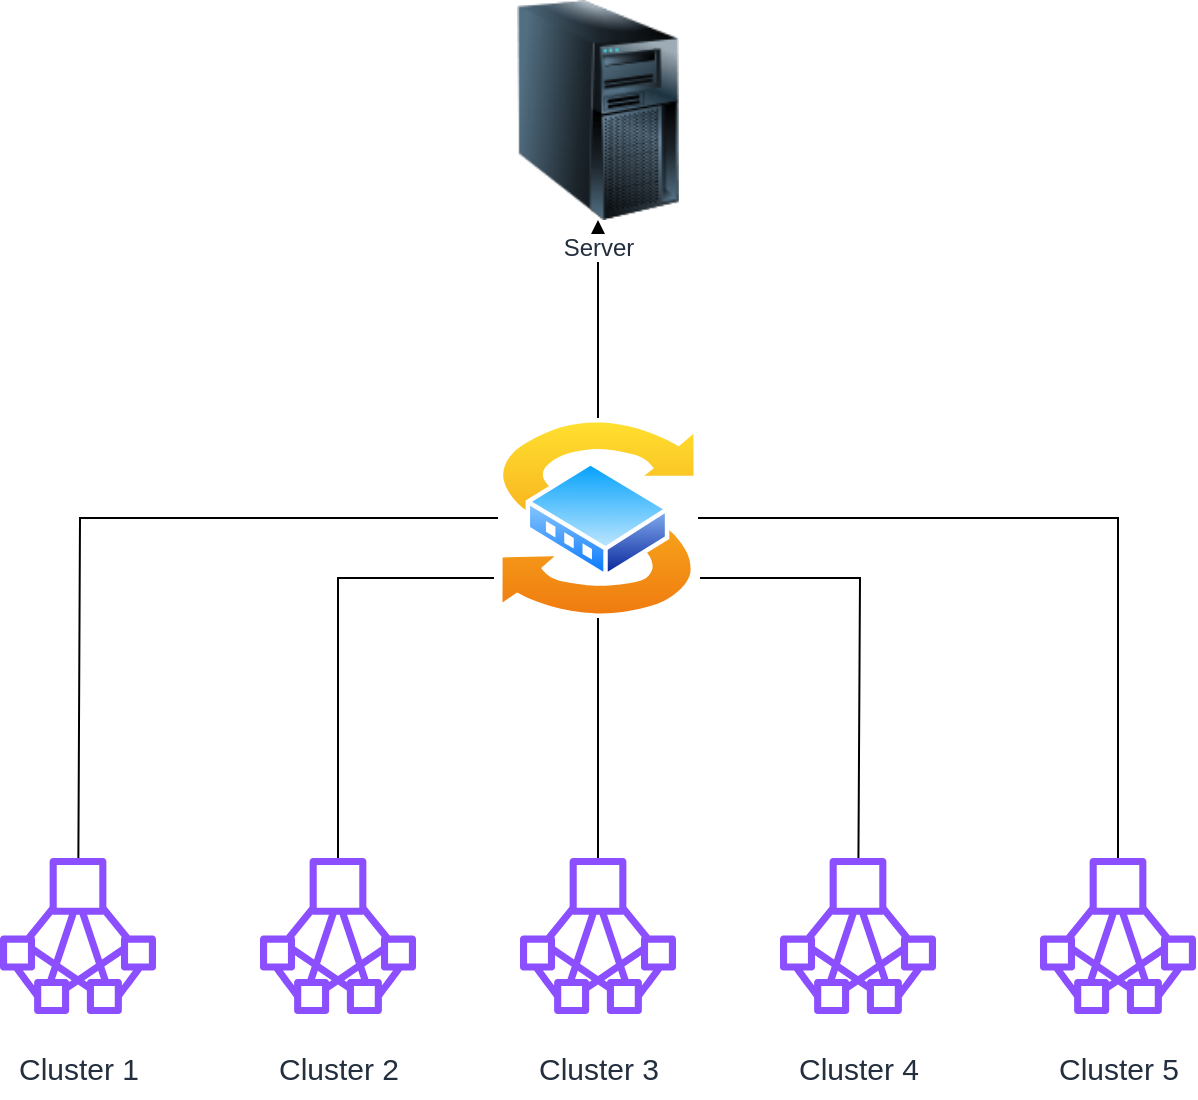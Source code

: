 <mxfile version="24.7.1" type="github">
  <diagram name="Page-1" id="ao76j8nkj1WoT5dR5dqp">
    <mxGraphModel dx="2586" dy="1471" grid="1" gridSize="10" guides="1" tooltips="1" connect="1" arrows="1" fold="1" page="1" pageScale="1" pageWidth="850" pageHeight="1100" math="0" shadow="0">
      <root>
        <mxCell id="0" />
        <mxCell id="1" parent="0" />
        <mxCell id="gMC6XTKCTnQqCuzbTR2l-17" style="rounded=0;orthogonalLoop=1;jettySize=auto;html=1;fontFamily=Helvetica;fontSize=12;fontColor=#232F3E;fontStyle=0;strokeColor=default;endArrow=none;endFill=0;" edge="1" parent="1" source="gMC6XTKCTnQqCuzbTR2l-2" target="gMC6XTKCTnQqCuzbTR2l-16">
          <mxGeometry relative="1" as="geometry">
            <Array as="points">
              <mxPoint x="140" y="320" />
            </Array>
          </mxGeometry>
        </mxCell>
        <mxCell id="gMC6XTKCTnQqCuzbTR2l-2" value="" style="sketch=0;outlineConnect=0;fontColor=#232F3E;gradientColor=none;fillColor=#8C4FFF;strokeColor=none;dashed=0;verticalLabelPosition=bottom;verticalAlign=top;align=center;html=1;fontSize=12;fontStyle=0;aspect=fixed;pointerEvents=1;shape=mxgraph.aws4.cluster;rotation=90;" vertex="1" parent="1">
          <mxGeometry x="100" y="490" width="78" height="78" as="geometry" />
        </mxCell>
        <mxCell id="gMC6XTKCTnQqCuzbTR2l-22" style="edgeStyle=orthogonalEdgeStyle;rounded=0;orthogonalLoop=1;jettySize=auto;html=1;fontFamily=Helvetica;fontSize=12;fontColor=#232F3E;fontStyle=0;endArrow=none;endFill=0;entryX=-0.02;entryY=0.8;entryDx=0;entryDy=0;entryPerimeter=0;" edge="1" parent="1" source="gMC6XTKCTnQqCuzbTR2l-3" target="gMC6XTKCTnQqCuzbTR2l-16">
          <mxGeometry relative="1" as="geometry">
            <mxPoint x="340" y="360" as="targetPoint" />
            <Array as="points">
              <mxPoint x="269" y="350" />
            </Array>
          </mxGeometry>
        </mxCell>
        <mxCell id="gMC6XTKCTnQqCuzbTR2l-3" value="" style="sketch=0;outlineConnect=0;fontColor=#232F3E;gradientColor=none;fillColor=#8C4FFF;strokeColor=none;dashed=0;verticalLabelPosition=bottom;verticalAlign=top;align=center;html=1;fontSize=12;fontStyle=0;aspect=fixed;pointerEvents=1;shape=mxgraph.aws4.cluster;rotation=90;" vertex="1" parent="1">
          <mxGeometry x="230" y="490" width="78" height="78" as="geometry" />
        </mxCell>
        <mxCell id="gMC6XTKCTnQqCuzbTR2l-19" style="edgeStyle=orthogonalEdgeStyle;rounded=0;orthogonalLoop=1;jettySize=auto;html=1;entryX=0.5;entryY=1;entryDx=0;entryDy=0;fontFamily=Helvetica;fontSize=12;fontColor=#232F3E;fontStyle=0;endArrow=none;endFill=0;" edge="1" parent="1" source="gMC6XTKCTnQqCuzbTR2l-4" target="gMC6XTKCTnQqCuzbTR2l-16">
          <mxGeometry relative="1" as="geometry" />
        </mxCell>
        <mxCell id="gMC6XTKCTnQqCuzbTR2l-4" value="" style="sketch=0;outlineConnect=0;fontColor=#232F3E;gradientColor=none;fillColor=#8C4FFF;strokeColor=none;dashed=0;verticalLabelPosition=bottom;verticalAlign=top;align=center;html=1;fontSize=12;fontStyle=0;aspect=fixed;pointerEvents=1;shape=mxgraph.aws4.cluster;rotation=90;" vertex="1" parent="1">
          <mxGeometry x="360" y="490" width="78" height="78" as="geometry" />
        </mxCell>
        <mxCell id="gMC6XTKCTnQqCuzbTR2l-5" value="" style="sketch=0;outlineConnect=0;fontColor=#232F3E;gradientColor=none;fillColor=#8C4FFF;strokeColor=none;dashed=0;verticalLabelPosition=bottom;verticalAlign=top;align=center;html=1;fontSize=12;fontStyle=0;aspect=fixed;pointerEvents=1;shape=mxgraph.aws4.cluster;rotation=90;" vertex="1" parent="1">
          <mxGeometry x="490" y="490" width="78" height="78" as="geometry" />
        </mxCell>
        <mxCell id="gMC6XTKCTnQqCuzbTR2l-21" style="edgeStyle=orthogonalEdgeStyle;rounded=0;orthogonalLoop=1;jettySize=auto;html=1;entryX=1;entryY=0.5;entryDx=0;entryDy=0;fontFamily=Helvetica;fontSize=12;fontColor=#232F3E;fontStyle=0;endArrow=none;endFill=0;" edge="1" parent="1" source="gMC6XTKCTnQqCuzbTR2l-6" target="gMC6XTKCTnQqCuzbTR2l-16">
          <mxGeometry relative="1" as="geometry">
            <Array as="points">
              <mxPoint x="659" y="320" />
            </Array>
          </mxGeometry>
        </mxCell>
        <mxCell id="gMC6XTKCTnQqCuzbTR2l-6" value="" style="sketch=0;outlineConnect=0;fontColor=#232F3E;gradientColor=none;fillColor=#8C4FFF;strokeColor=none;dashed=0;verticalLabelPosition=bottom;verticalAlign=top;align=center;html=1;fontSize=12;fontStyle=0;aspect=fixed;pointerEvents=1;shape=mxgraph.aws4.cluster;rotation=90;" vertex="1" parent="1">
          <mxGeometry x="620" y="490" width="78" height="78" as="geometry" />
        </mxCell>
        <mxCell id="gMC6XTKCTnQqCuzbTR2l-9" value="&lt;div style=&quot;font-size: 13px;&quot;&gt;&lt;font style=&quot;font-size: 15px;&quot;&gt;Cluster 1&lt;/font&gt;&lt;/div&gt;" style="text;html=1;align=center;verticalAlign=middle;whiteSpace=wrap;rounded=0;fontFamily=Helvetica;fontSize=12;fontColor=#232F3E;fontStyle=0;" vertex="1" parent="1">
          <mxGeometry x="103.5" y="580" width="71" height="30" as="geometry" />
        </mxCell>
        <mxCell id="gMC6XTKCTnQqCuzbTR2l-11" value="&lt;div style=&quot;font-size: 13px;&quot;&gt;&lt;font style=&quot;font-size: 15px;&quot;&gt;Cluster 2&lt;br&gt;&lt;/font&gt;&lt;/div&gt;" style="text;html=1;align=center;verticalAlign=middle;whiteSpace=wrap;rounded=0;fontFamily=Helvetica;fontSize=12;fontColor=#232F3E;fontStyle=0;" vertex="1" parent="1">
          <mxGeometry x="233.5" y="580" width="71" height="30" as="geometry" />
        </mxCell>
        <mxCell id="gMC6XTKCTnQqCuzbTR2l-12" value="&lt;div style=&quot;font-size: 13px;&quot;&gt;&lt;font style=&quot;font-size: 15px;&quot;&gt;Cluster 3&lt;br&gt;&lt;/font&gt;&lt;/div&gt;" style="text;html=1;align=center;verticalAlign=middle;whiteSpace=wrap;rounded=0;fontFamily=Helvetica;fontSize=12;fontColor=#232F3E;fontStyle=0;" vertex="1" parent="1">
          <mxGeometry x="363.5" y="580" width="71" height="30" as="geometry" />
        </mxCell>
        <mxCell id="gMC6XTKCTnQqCuzbTR2l-13" value="&lt;div style=&quot;font-size: 13px;&quot;&gt;&lt;font style=&quot;font-size: 15px;&quot;&gt;Cluster 4&lt;br&gt;&lt;/font&gt;&lt;/div&gt;" style="text;html=1;align=center;verticalAlign=middle;whiteSpace=wrap;rounded=0;fontFamily=Helvetica;fontSize=12;fontColor=#232F3E;fontStyle=0;" vertex="1" parent="1">
          <mxGeometry x="493.5" y="580" width="71" height="30" as="geometry" />
        </mxCell>
        <mxCell id="gMC6XTKCTnQqCuzbTR2l-14" value="&lt;div style=&quot;font-size: 13px;&quot;&gt;&lt;font style=&quot;font-size: 15px;&quot;&gt;Cluster 5&lt;br&gt;&lt;/font&gt;&lt;/div&gt;" style="text;html=1;align=center;verticalAlign=middle;whiteSpace=wrap;rounded=0;fontFamily=Helvetica;fontSize=12;fontColor=#232F3E;fontStyle=0;" vertex="1" parent="1">
          <mxGeometry x="623.5" y="580" width="71" height="30" as="geometry" />
        </mxCell>
        <mxCell id="gMC6XTKCTnQqCuzbTR2l-24" style="edgeStyle=orthogonalEdgeStyle;rounded=0;orthogonalLoop=1;jettySize=auto;html=1;fontFamily=Helvetica;fontSize=12;fontColor=#232F3E;fontStyle=0;" edge="1" parent="1" source="gMC6XTKCTnQqCuzbTR2l-16" target="gMC6XTKCTnQqCuzbTR2l-23">
          <mxGeometry relative="1" as="geometry" />
        </mxCell>
        <mxCell id="gMC6XTKCTnQqCuzbTR2l-16" value="" style="image;aspect=fixed;perimeter=ellipsePerimeter;html=1;align=center;shadow=0;dashed=0;spacingTop=3;image=img/lib/active_directory/switch.svg;sketch=0;pointerEvents=1;verticalAlign=top;fontFamily=Helvetica;fontSize=12;fontColor=#232F3E;fontStyle=0;fillColor=#8C4FFF;gradientColor=none;" vertex="1" parent="1">
          <mxGeometry x="349" y="270" width="100" height="100" as="geometry" />
        </mxCell>
        <mxCell id="gMC6XTKCTnQqCuzbTR2l-20" style="edgeStyle=orthogonalEdgeStyle;rounded=0;orthogonalLoop=1;jettySize=auto;html=1;entryX=1.01;entryY=0.8;entryDx=0;entryDy=0;entryPerimeter=0;fontFamily=Helvetica;fontSize=12;fontColor=#232F3E;fontStyle=0;endArrow=none;endFill=0;" edge="1" parent="1" source="gMC6XTKCTnQqCuzbTR2l-5" target="gMC6XTKCTnQqCuzbTR2l-16">
          <mxGeometry relative="1" as="geometry">
            <Array as="points">
              <mxPoint x="530" y="350" />
            </Array>
          </mxGeometry>
        </mxCell>
        <mxCell id="gMC6XTKCTnQqCuzbTR2l-23" value="Server" style="image;html=1;image=img/lib/clip_art/computers/Server_Tower_128x128.png;dashed=0;sketch=0;pointerEvents=1;align=center;verticalAlign=top;fontFamily=Helvetica;fontSize=12;fontColor=#232F3E;fontStyle=0;fillColor=#8C4FFF;gradientColor=none;" vertex="1" parent="1">
          <mxGeometry x="346" y="61" width="106" height="110" as="geometry" />
        </mxCell>
      </root>
    </mxGraphModel>
  </diagram>
</mxfile>
